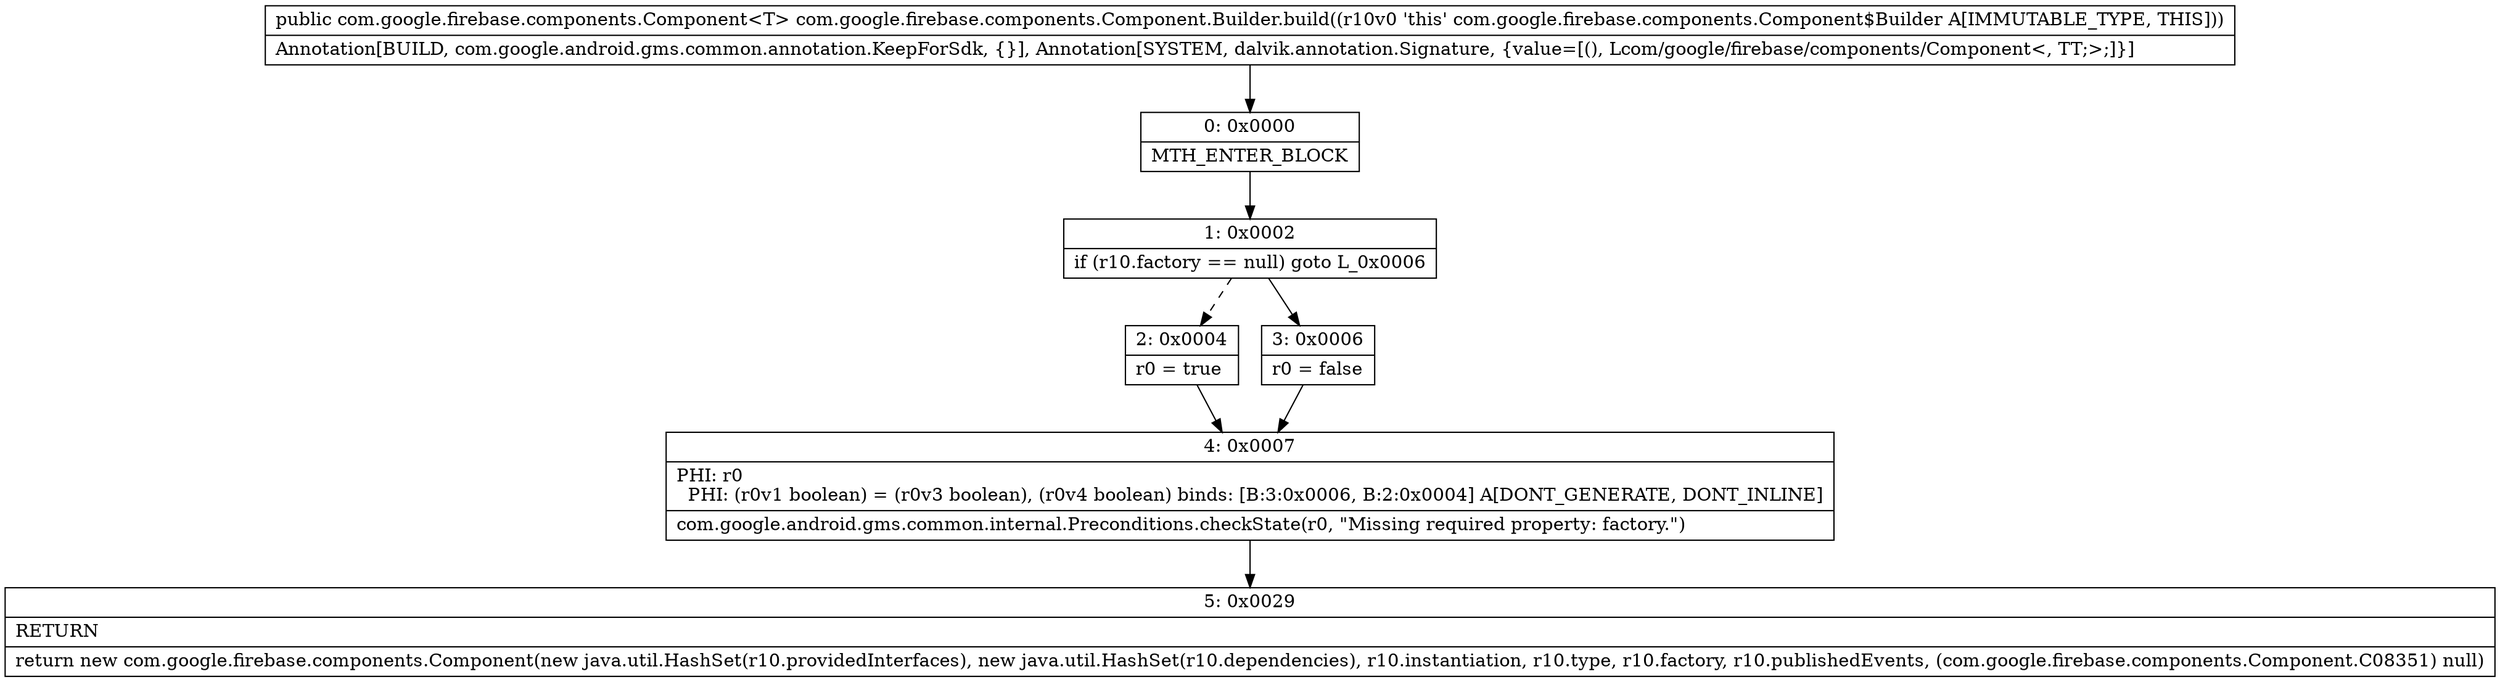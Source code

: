 digraph "CFG forcom.google.firebase.components.Component.Builder.build()Lcom\/google\/firebase\/components\/Component;" {
Node_0 [shape=record,label="{0\:\ 0x0000|MTH_ENTER_BLOCK\l}"];
Node_1 [shape=record,label="{1\:\ 0x0002|if (r10.factory == null) goto L_0x0006\l}"];
Node_2 [shape=record,label="{2\:\ 0x0004|r0 = true\l}"];
Node_3 [shape=record,label="{3\:\ 0x0006|r0 = false\l}"];
Node_4 [shape=record,label="{4\:\ 0x0007|PHI: r0 \l  PHI: (r0v1 boolean) = (r0v3 boolean), (r0v4 boolean) binds: [B:3:0x0006, B:2:0x0004] A[DONT_GENERATE, DONT_INLINE]\l|com.google.android.gms.common.internal.Preconditions.checkState(r0, \"Missing required property: factory.\")\l}"];
Node_5 [shape=record,label="{5\:\ 0x0029|RETURN\l|return new com.google.firebase.components.Component(new java.util.HashSet(r10.providedInterfaces), new java.util.HashSet(r10.dependencies), r10.instantiation, r10.type, r10.factory, r10.publishedEvents, (com.google.firebase.components.Component.C08351) null)\l}"];
MethodNode[shape=record,label="{public com.google.firebase.components.Component\<T\> com.google.firebase.components.Component.Builder.build((r10v0 'this' com.google.firebase.components.Component$Builder A[IMMUTABLE_TYPE, THIS]))  | Annotation[BUILD, com.google.android.gms.common.annotation.KeepForSdk, \{\}], Annotation[SYSTEM, dalvik.annotation.Signature, \{value=[(), Lcom\/google\/firebase\/components\/Component\<, TT;\>;]\}]\l}"];
MethodNode -> Node_0;
Node_0 -> Node_1;
Node_1 -> Node_2[style=dashed];
Node_1 -> Node_3;
Node_2 -> Node_4;
Node_3 -> Node_4;
Node_4 -> Node_5;
}


